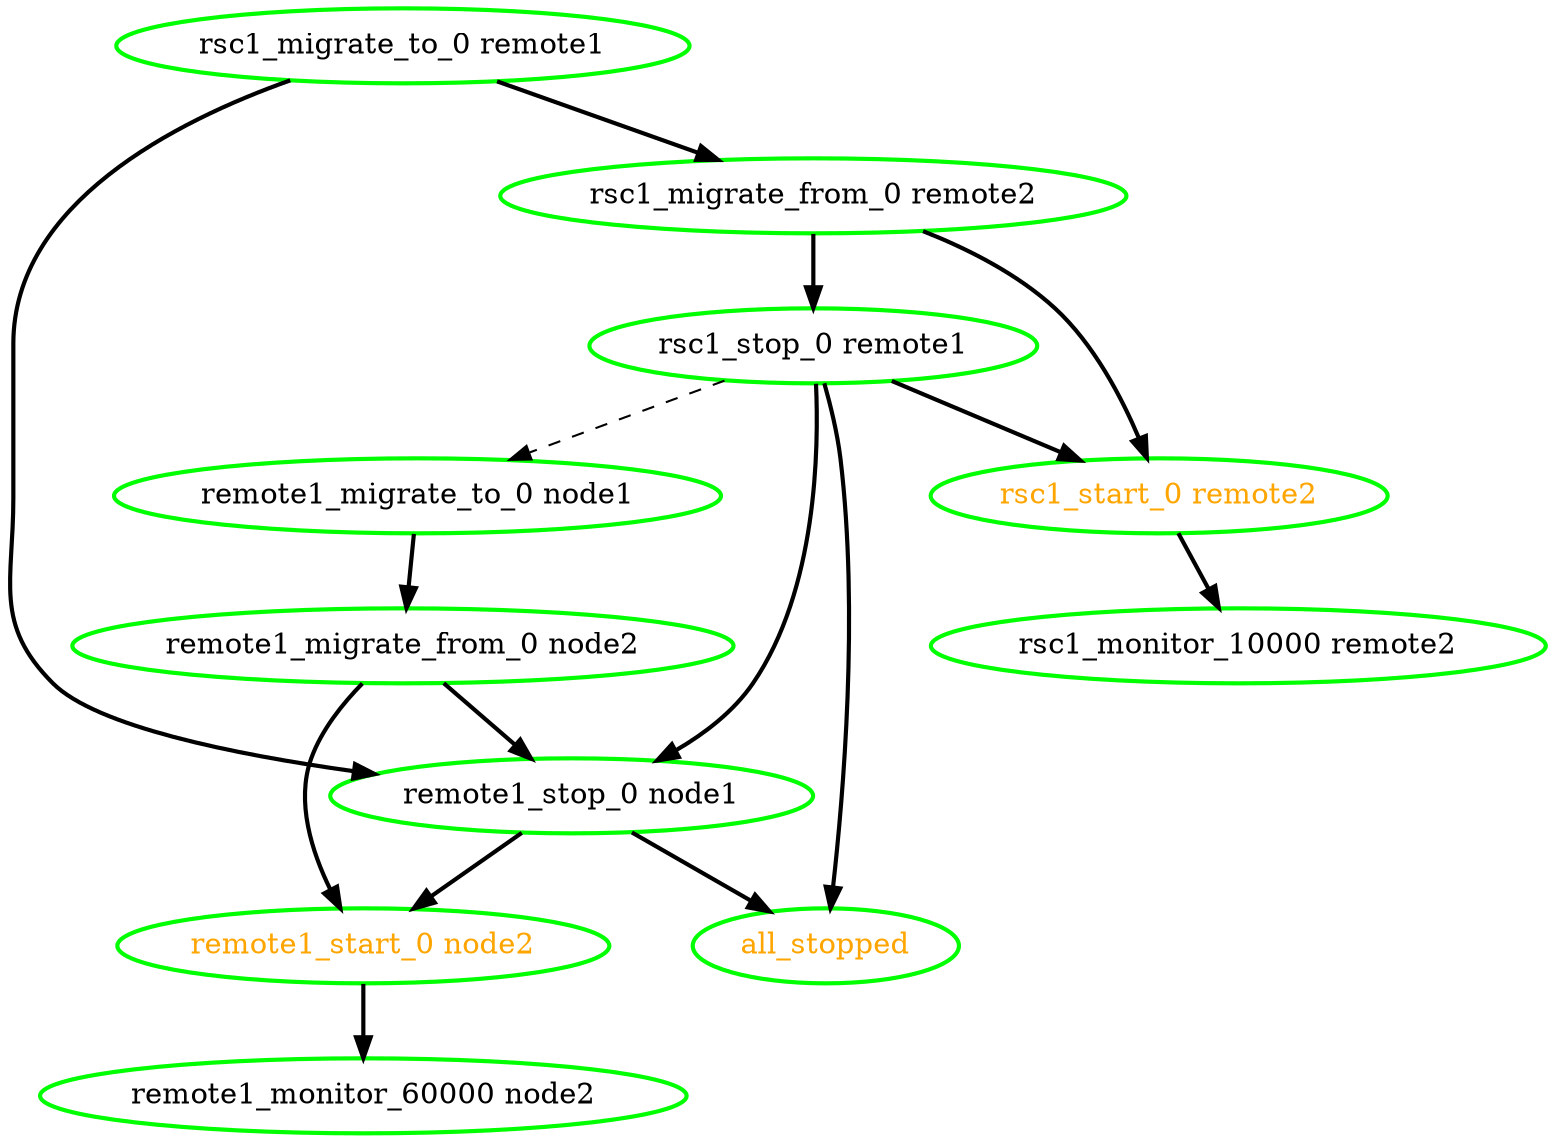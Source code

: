 digraph "g" {
"all_stopped" [ style=bold color="green" fontcolor="orange"]
"remote1_migrate_from_0 node2" -> "remote1_start_0 node2" [ style = bold]
"remote1_migrate_from_0 node2" -> "remote1_stop_0 node1" [ style = bold]
"remote1_migrate_from_0 node2" [ style=bold color="green" fontcolor="black"]
"remote1_migrate_to_0 node1" -> "remote1_migrate_from_0 node2" [ style = bold]
"remote1_migrate_to_0 node1" [ style=bold color="green" fontcolor="black"]
"remote1_monitor_60000 node2" [ style=bold color="green" fontcolor="black"]
"remote1_start_0 node2" -> "remote1_monitor_60000 node2" [ style = bold]
"remote1_start_0 node2" [ style=bold color="green" fontcolor="orange"]
"remote1_stop_0 node1" -> "all_stopped" [ style = bold]
"remote1_stop_0 node1" -> "remote1_start_0 node2" [ style = bold]
"remote1_stop_0 node1" [ style=bold color="green" fontcolor="black"]
"rsc1_migrate_from_0 remote2" -> "rsc1_start_0 remote2" [ style = bold]
"rsc1_migrate_from_0 remote2" -> "rsc1_stop_0 remote1" [ style = bold]
"rsc1_migrate_from_0 remote2" [ style=bold color="green" fontcolor="black"]
"rsc1_migrate_to_0 remote1" -> "remote1_stop_0 node1" [ style = bold]
"rsc1_migrate_to_0 remote1" -> "rsc1_migrate_from_0 remote2" [ style = bold]
"rsc1_migrate_to_0 remote1" [ style=bold color="green" fontcolor="black"]
"rsc1_monitor_10000 remote2" [ style=bold color="green" fontcolor="black"]
"rsc1_start_0 remote2" -> "rsc1_monitor_10000 remote2" [ style = bold]
"rsc1_start_0 remote2" [ style=bold color="green" fontcolor="orange"]
"rsc1_stop_0 remote1" -> "all_stopped" [ style = bold]
"rsc1_stop_0 remote1" -> "remote1_migrate_to_0 node1" [ style = dashed]
"rsc1_stop_0 remote1" -> "remote1_stop_0 node1" [ style = bold]
"rsc1_stop_0 remote1" -> "rsc1_start_0 remote2" [ style = bold]
"rsc1_stop_0 remote1" [ style=bold color="green" fontcolor="black"]
}
